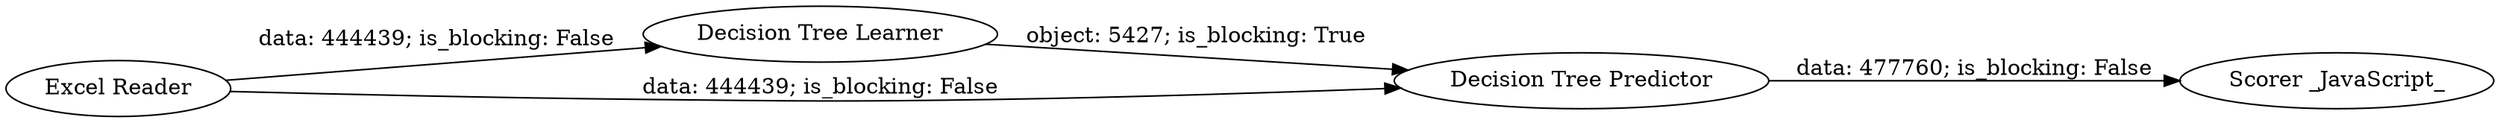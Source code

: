digraph {
	"-4306234270986824302_4" [label="Scorer _JavaScript_"]
	"-4306234270986824302_2" [label="Decision Tree Learner"]
	"-4306234270986824302_1" [label="Excel Reader"]
	"-4306234270986824302_3" [label="Decision Tree Predictor"]
	"-4306234270986824302_1" -> "-4306234270986824302_2" [label="data: 444439; is_blocking: False"]
	"-4306234270986824302_2" -> "-4306234270986824302_3" [label="object: 5427; is_blocking: True"]
	"-4306234270986824302_1" -> "-4306234270986824302_3" [label="data: 444439; is_blocking: False"]
	"-4306234270986824302_3" -> "-4306234270986824302_4" [label="data: 477760; is_blocking: False"]
	rankdir=LR
}
